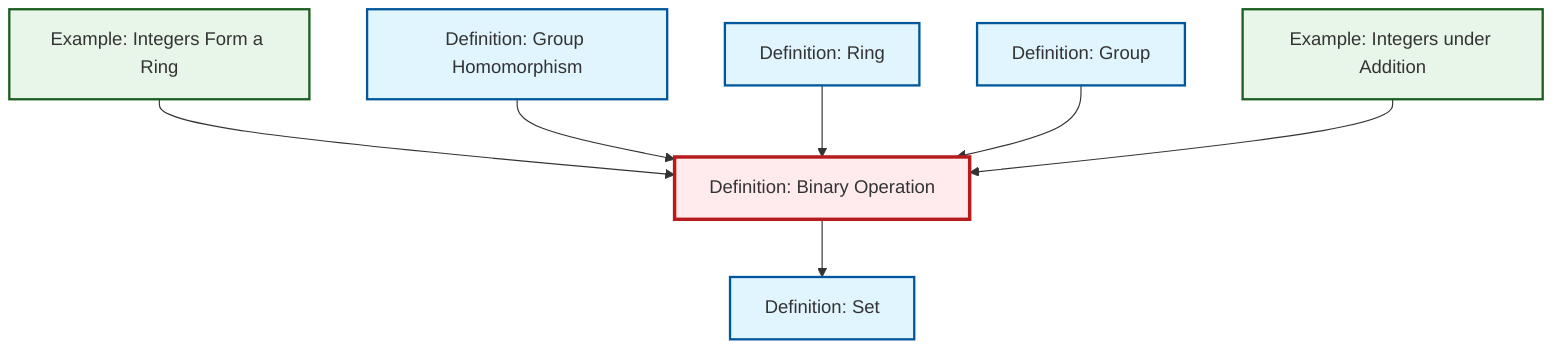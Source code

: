 graph TD
    classDef definition fill:#e1f5fe,stroke:#01579b,stroke-width:2px
    classDef theorem fill:#f3e5f5,stroke:#4a148c,stroke-width:2px
    classDef axiom fill:#fff3e0,stroke:#e65100,stroke-width:2px
    classDef example fill:#e8f5e9,stroke:#1b5e20,stroke-width:2px
    classDef current fill:#ffebee,stroke:#b71c1c,stroke-width:3px
    def-set["Definition: Set"]:::definition
    def-binary-operation["Definition: Binary Operation"]:::definition
    ex-integers-ring["Example: Integers Form a Ring"]:::example
    def-group["Definition: Group"]:::definition
    def-homomorphism["Definition: Group Homomorphism"]:::definition
    ex-integers-addition["Example: Integers under Addition"]:::example
    def-ring["Definition: Ring"]:::definition
    ex-integers-ring --> def-binary-operation
    def-binary-operation --> def-set
    def-homomorphism --> def-binary-operation
    def-ring --> def-binary-operation
    def-group --> def-binary-operation
    ex-integers-addition --> def-binary-operation
    class def-binary-operation current